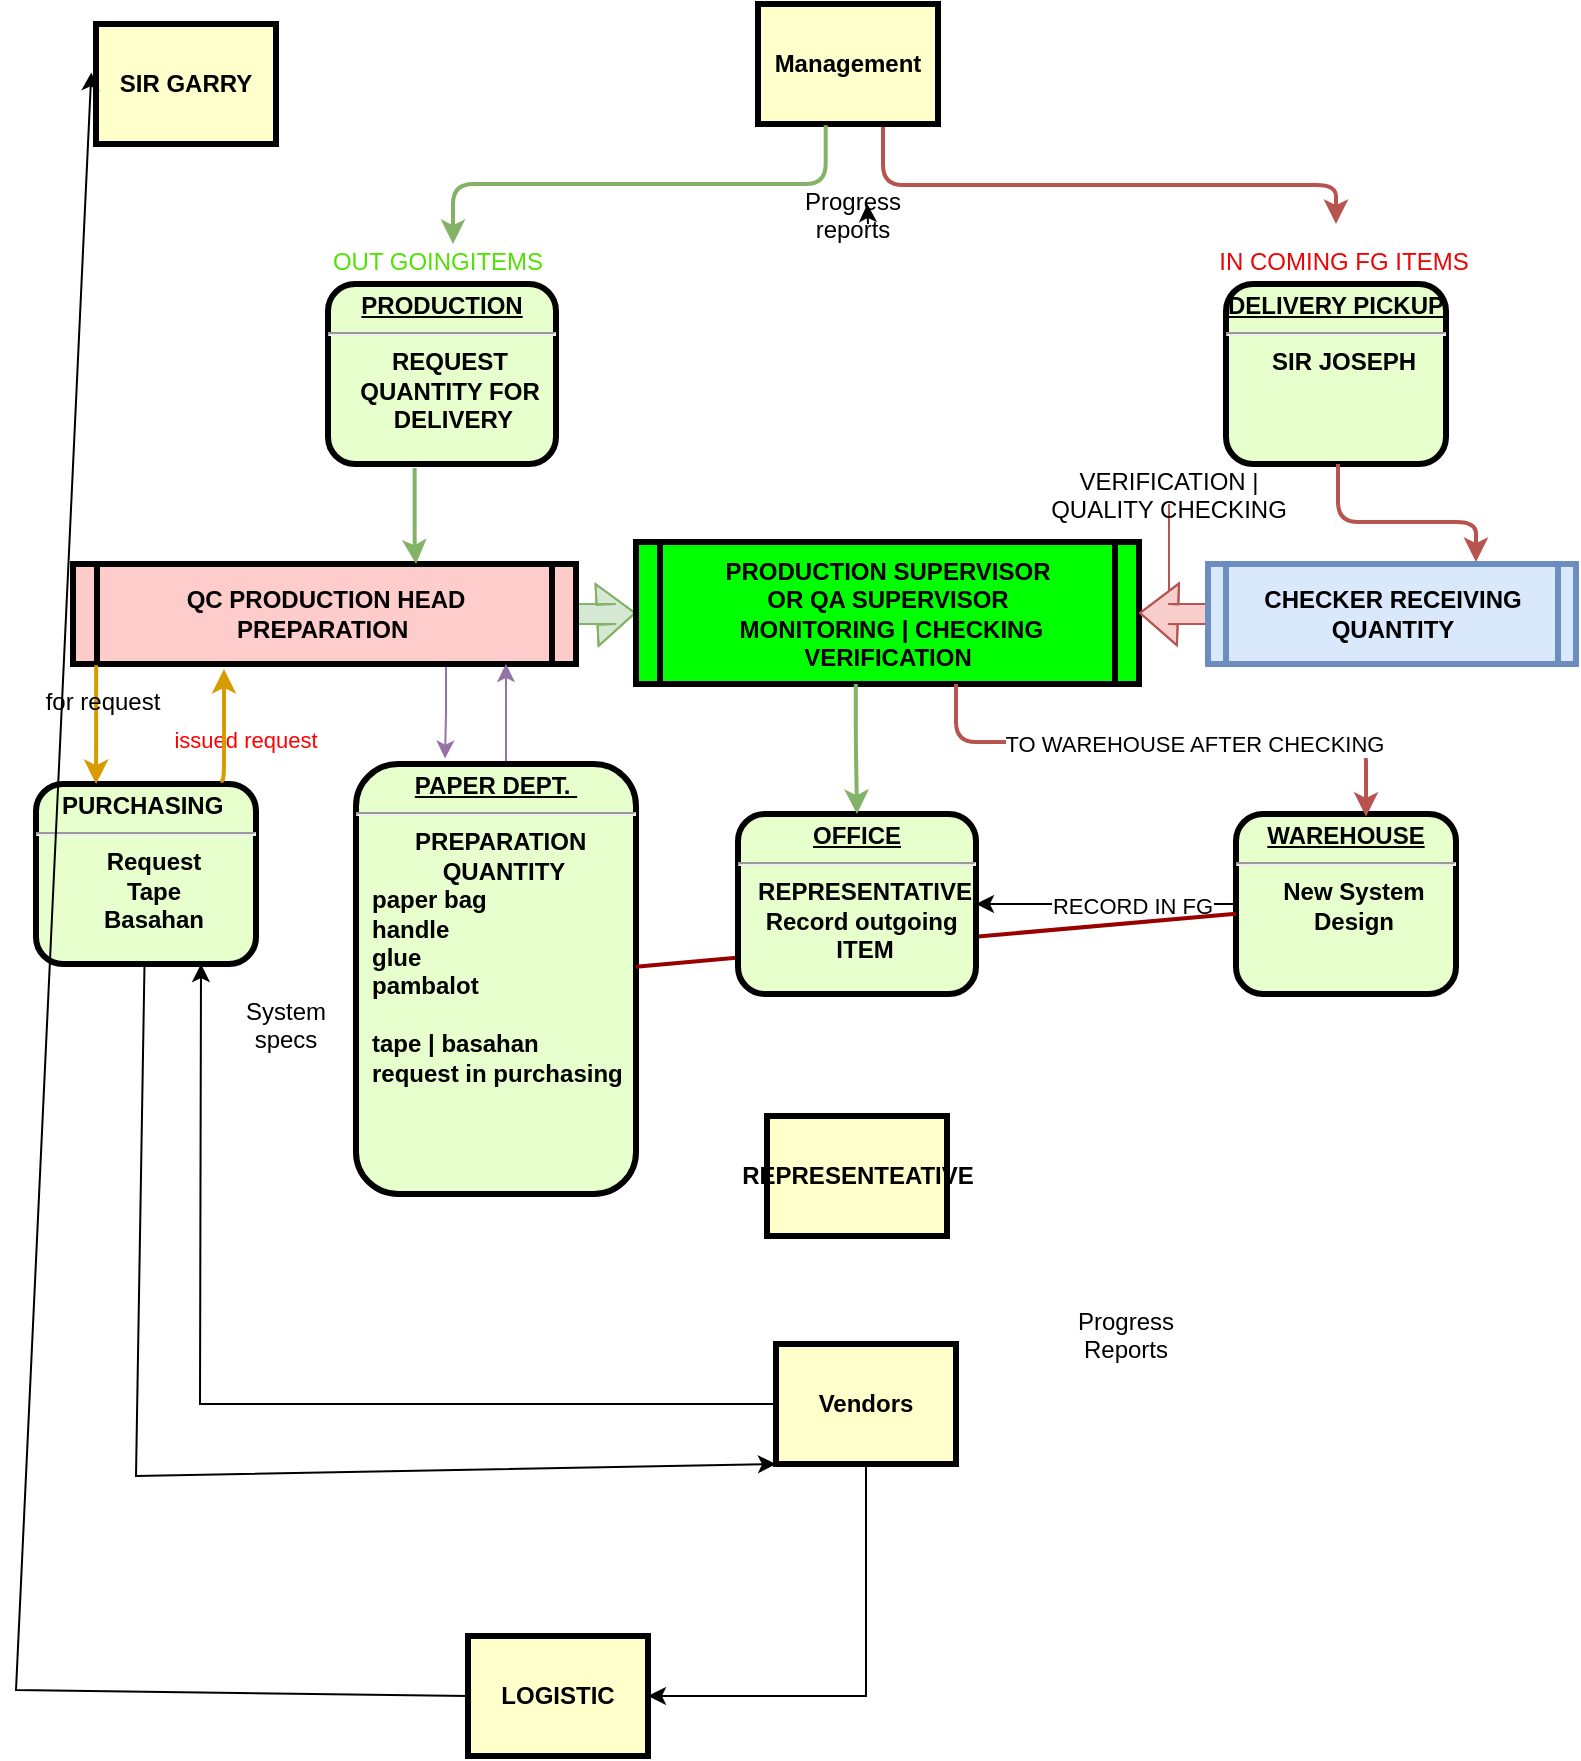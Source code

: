 <mxfile version="21.6.7" type="github">
  <diagram name="Page-1" id="c7558073-3199-34d8-9f00-42111426c3f3">
    <mxGraphModel dx="851" dy="460" grid="1" gridSize="10" guides="1" tooltips="1" connect="1" arrows="1" fold="1" page="1" pageScale="1" pageWidth="826" pageHeight="1169" background="none" math="0" shadow="0">
      <root>
        <mxCell id="0" />
        <mxCell id="1" parent="0" />
        <mxCell id="2" value="&lt;p style=&quot;margin: 0px; margin-top: 4px; text-align: center; text-decoration: underline;&quot;&gt;&lt;strong&gt;PRODUCTION&lt;br&gt;&lt;/strong&gt;&lt;/p&gt;&lt;hr&gt;&lt;p style=&quot;margin: 0px; margin-left: 8px;&quot;&gt;REQUEST&lt;/p&gt;&lt;p style=&quot;margin: 0px; margin-left: 8px;&quot;&gt;QUANTITY FOR&lt;/p&gt;&lt;p style=&quot;margin: 0px; margin-left: 8px;&quot;&gt;&amp;nbsp;DELIVERY&lt;/p&gt;" style="verticalAlign=middle;align=center;overflow=fill;fontSize=12;fontFamily=Helvetica;html=1;rounded=1;fontStyle=1;strokeWidth=3;fillColor=#E6FFCC" parent="1" vertex="1">
          <mxGeometry x="176" y="164" width="114" height="90" as="geometry" />
        </mxCell>
        <mxCell id="3" value="SIR GARRY" style="whiteSpace=wrap;align=center;verticalAlign=middle;fontStyle=1;strokeWidth=3;fillColor=#FFFFCC" parent="1" vertex="1">
          <mxGeometry x="60" y="34" width="90" height="60" as="geometry" />
        </mxCell>
        <mxCell id="P1de6zjuFpXmfByZqaUR-125" style="edgeStyle=orthogonalEdgeStyle;rounded=0;orthogonalLoop=1;jettySize=auto;html=1;entryX=0.319;entryY=-0.002;entryDx=0;entryDy=0;entryPerimeter=0;exitX=0.728;exitY=1.046;exitDx=0;exitDy=0;exitPerimeter=0;fillColor=#e1d5e7;strokeColor=#9673a6;" edge="1" parent="1">
          <mxGeometry relative="1" as="geometry">
            <mxPoint x="231.442" y="354.0" as="sourcePoint" />
            <mxPoint x="234.51" y="401.27" as="targetPoint" />
            <Array as="points">
              <mxPoint x="235" y="354" />
              <mxPoint x="235" y="378" />
              <mxPoint x="234" y="378" />
            </Array>
          </mxGeometry>
        </mxCell>
        <mxCell id="P1de6zjuFpXmfByZqaUR-131" style="edgeStyle=orthogonalEdgeStyle;rounded=0;orthogonalLoop=1;jettySize=auto;html=1;entryX=0;entryY=0.5;entryDx=0;entryDy=0;fillColor=#d5e8d4;strokeColor=#82b366;shape=flexArrow;" edge="1" parent="1" source="5" target="P1de6zjuFpXmfByZqaUR-117">
          <mxGeometry relative="1" as="geometry" />
        </mxCell>
        <mxCell id="5" value="QC PRODUCTION HEAD PREPARATION " style="shape=process;whiteSpace=wrap;align=center;verticalAlign=middle;size=0.048;fontStyle=1;strokeWidth=3;fillColor=#FFCCCC" parent="1" vertex="1">
          <mxGeometry x="48.5" y="304" width="251.5" height="50" as="geometry" />
        </mxCell>
        <mxCell id="8" value="&lt;p style=&quot;margin: 0px; margin-top: 4px; text-align: center; text-decoration: underline;&quot;&gt;&lt;strong&gt;DELIVERY PICKUP&lt;/strong&gt;&lt;/p&gt;&lt;hr&gt;&lt;p style=&quot;margin: 0px; margin-left: 8px;&quot;&gt;SIR JOSEPH&lt;/p&gt;" style="verticalAlign=middle;align=center;overflow=fill;fontSize=12;fontFamily=Helvetica;html=1;rounded=1;fontStyle=1;strokeWidth=3;fillColor=#E6FFCC" parent="1" vertex="1">
          <mxGeometry x="625" y="164" width="110" height="90" as="geometry" />
        </mxCell>
        <mxCell id="P1de6zjuFpXmfByZqaUR-148" style="edgeStyle=orthogonalEdgeStyle;rounded=0;orthogonalLoop=1;jettySize=auto;html=1;entryX=1;entryY=0.5;entryDx=0;entryDy=0;" edge="1" parent="1" source="9" target="P1de6zjuFpXmfByZqaUR-143">
          <mxGeometry relative="1" as="geometry" />
        </mxCell>
        <mxCell id="P1de6zjuFpXmfByZqaUR-149" value="RECORD IN FG" style="edgeLabel;html=1;align=center;verticalAlign=middle;resizable=0;points=[];" vertex="1" connectable="0" parent="P1de6zjuFpXmfByZqaUR-148">
          <mxGeometry x="-0.197" y="1" relative="1" as="geometry">
            <mxPoint as="offset" />
          </mxGeometry>
        </mxCell>
        <mxCell id="9" value="&lt;p style=&quot;margin: 0px; margin-top: 4px; text-align: center; text-decoration: underline;&quot;&gt;WAREHOUSE&lt;/p&gt;&lt;hr&gt;&lt;p style=&quot;margin: 0px; margin-left: 8px;&quot;&gt;New System&lt;/p&gt;&lt;p style=&quot;margin: 0px; margin-left: 8px;&quot;&gt;Design&lt;/p&gt;" style="verticalAlign=middle;align=center;overflow=fill;fontSize=12;fontFamily=Helvetica;html=1;rounded=1;fontStyle=1;strokeWidth=3;fillColor=#E6FFCC" parent="1" vertex="1">
          <mxGeometry x="630" y="429" width="110" height="90" as="geometry" />
        </mxCell>
        <mxCell id="P1de6zjuFpXmfByZqaUR-163" style="edgeStyle=none;rounded=0;orthogonalLoop=1;jettySize=auto;html=1;entryX=0;entryY=1;entryDx=0;entryDy=0;" edge="1" parent="1" source="10" target="15">
          <mxGeometry relative="1" as="geometry">
            <mxPoint x="100.0" y="720" as="targetPoint" />
            <Array as="points">
              <mxPoint x="80" y="760" />
            </Array>
          </mxGeometry>
        </mxCell>
        <mxCell id="10" value="&lt;p style=&quot;margin: 4px 0px 0px; text-align: center;&quot;&gt;&lt;strong style=&quot;&quot;&gt;&lt;strong style=&quot;&quot;&gt;PURCHASING&amp;nbsp;&lt;/strong&gt;&lt;br&gt;&lt;/strong&gt;&lt;/p&gt;&lt;hr&gt;&lt;p style=&quot;margin: 0px; margin-left: 8px;&quot;&gt;Request&lt;/p&gt;&lt;p style=&quot;margin: 0px; margin-left: 8px;&quot;&gt;Tape&lt;/p&gt;&lt;p style=&quot;margin: 0px; margin-left: 8px;&quot;&gt;Basahan&lt;/p&gt;" style="verticalAlign=middle;align=center;overflow=fill;fontSize=12;fontFamily=Helvetica;html=1;rounded=1;fontStyle=1;strokeWidth=3;fillColor=#E6FFCC" parent="1" vertex="1">
          <mxGeometry x="30.0" y="414" width="110" height="90" as="geometry" />
        </mxCell>
        <mxCell id="12" value="Management" style="whiteSpace=wrap;align=center;verticalAlign=middle;fontStyle=1;strokeWidth=3;fillColor=#FFFFCC" parent="1" vertex="1">
          <mxGeometry x="391" y="24.0" width="90" height="60" as="geometry" />
        </mxCell>
        <mxCell id="13" value="REPRESENTEATIVE" style="whiteSpace=wrap;align=center;verticalAlign=middle;fontStyle=1;strokeWidth=3;fillColor=#FFFFCC" parent="1" vertex="1">
          <mxGeometry x="395.5" y="580" width="90" height="60" as="geometry" />
        </mxCell>
        <mxCell id="P1de6zjuFpXmfByZqaUR-166" style="edgeStyle=none;rounded=0;orthogonalLoop=1;jettySize=auto;html=1;entryX=-0.026;entryY=0.404;entryDx=0;entryDy=0;exitX=0;exitY=0.5;exitDx=0;exitDy=0;entryPerimeter=0;" edge="1" parent="1" source="14" target="3">
          <mxGeometry relative="1" as="geometry">
            <mxPoint x="30" y="51" as="targetPoint" />
            <mxPoint x="216.0" y="858.601" as="sourcePoint" />
            <Array as="points">
              <mxPoint x="20" y="867" />
            </Array>
          </mxGeometry>
        </mxCell>
        <mxCell id="14" value="LOGISTIC" style="whiteSpace=wrap;align=center;verticalAlign=middle;fontStyle=1;strokeWidth=3;fillColor=#FFFFCC" parent="1" vertex="1">
          <mxGeometry x="246" y="840.0" width="90" height="60" as="geometry" />
        </mxCell>
        <mxCell id="P1de6zjuFpXmfByZqaUR-162" style="edgeStyle=none;rounded=0;orthogonalLoop=1;jettySize=auto;html=1;entryX=0.75;entryY=1;entryDx=0;entryDy=0;exitX=0;exitY=0.5;exitDx=0;exitDy=0;" edge="1" parent="1" source="15" target="10">
          <mxGeometry relative="1" as="geometry">
            <mxPoint x="123.5" y="504" as="targetPoint" />
            <mxPoint x="423.5" y="720.028" as="sourcePoint" />
            <Array as="points">
              <mxPoint x="260" y="724" />
              <mxPoint x="112" y="724" />
            </Array>
          </mxGeometry>
        </mxCell>
        <mxCell id="P1de6zjuFpXmfByZqaUR-164" style="edgeStyle=none;rounded=0;orthogonalLoop=1;jettySize=auto;html=1;entryX=1;entryY=0.5;entryDx=0;entryDy=0;" edge="1" parent="1" source="15" target="14">
          <mxGeometry relative="1" as="geometry">
            <Array as="points">
              <mxPoint x="445" y="870" />
            </Array>
          </mxGeometry>
        </mxCell>
        <mxCell id="15" value="Vendors" style="whiteSpace=wrap;align=center;verticalAlign=middle;fontStyle=1;strokeWidth=3;fillColor=#FFFFCC" parent="1" vertex="1">
          <mxGeometry x="400.0" y="694" width="90" height="60" as="geometry" />
        </mxCell>
        <mxCell id="P1de6zjuFpXmfByZqaUR-124" style="edgeStyle=orthogonalEdgeStyle;rounded=0;orthogonalLoop=1;jettySize=auto;html=1;entryX=0.821;entryY=0.98;entryDx=0;entryDy=0;entryPerimeter=0;fillColor=#e1d5e7;strokeColor=#9673a6;" edge="1" parent="1">
          <mxGeometry relative="1" as="geometry">
            <mxPoint x="270.001" y="405" as="sourcePoint" />
            <mxPoint x="264.991" y="354" as="targetPoint" />
            <Array as="points">
              <mxPoint x="265" y="405" />
            </Array>
          </mxGeometry>
        </mxCell>
        <mxCell id="11" value="&lt;p style=&quot;margin: 0px; margin-top: 4px; text-align: center; text-decoration: underline;&quot;&gt;PAPER DEPT.&amp;nbsp;&lt;/p&gt;&lt;hr&gt;&lt;p style=&quot;margin: 0px; margin-left: 8px;&quot;&gt;PREPARATION&amp;nbsp;&lt;/p&gt;&lt;p style=&quot;margin: 0px; margin-left: 8px;&quot;&gt;QUANTITY&lt;/p&gt;&lt;p style=&quot;text-align: left; margin: 0px 0px 0px 8px;&quot;&gt;&lt;span style=&quot;background-color: initial;&quot;&gt;paper bag&lt;/span&gt;&lt;/p&gt;&lt;p style=&quot;text-align: left; margin: 0px 0px 0px 8px;&quot;&gt;handle&lt;/p&gt;&lt;p style=&quot;text-align: left; margin: 0px 0px 0px 8px;&quot;&gt;glue&lt;/p&gt;&lt;p style=&quot;text-align: left; margin: 0px 0px 0px 8px;&quot;&gt;pambalot&lt;/p&gt;&lt;p style=&quot;text-align: left; margin: 0px 0px 0px 8px;&quot;&gt;&lt;br&gt;&lt;/p&gt;&lt;p style=&quot;text-align: left; margin: 0px 0px 0px 8px;&quot;&gt;tape | basahan&amp;nbsp;&lt;/p&gt;&lt;p style=&quot;text-align: left; margin: 0px 0px 0px 8px;&quot;&gt;request in purchasing&lt;/p&gt;" style="verticalAlign=middle;align=center;overflow=fill;fontSize=12;fontFamily=Helvetica;html=1;rounded=1;fontStyle=1;strokeWidth=3;fillColor=#E6FFCC" parent="1" vertex="1">
          <mxGeometry x="190" y="404" width="140" height="215" as="geometry" />
        </mxCell>
        <mxCell id="51" value="" style="endArrow=none;noEdgeStyle=1;strokeColor=#990000;strokeWidth=2" parent="1" source="9" target="11" edge="1">
          <mxGeometry relative="1" as="geometry">
            <mxPoint x="205.008" y="435" as="sourcePoint" />
            <mxPoint x="400.328" y="604" as="targetPoint" />
          </mxGeometry>
        </mxCell>
        <mxCell id="53" value="OUT GOINGITEMS&#xa;" style="text;spacingTop=-5;align=center;fontColor=#51e203;" parent="1" vertex="1">
          <mxGeometry x="216" y="144" width="30" height="20" as="geometry" />
        </mxCell>
        <mxCell id="58" value="" style="edgeStyle=elbowEdgeStyle;elbow=vertical;strokeColor=#82b366;strokeWidth=2;exitX=0.376;exitY=1.011;exitDx=0;exitDy=0;exitPerimeter=0;fillColor=#d5e8d4;entryX=0.75;entryY=0;entryDx=0;entryDy=0;" parent="1" source="12" target="53" edge="1">
          <mxGeometry width="100" height="100" relative="1" as="geometry">
            <mxPoint x="423.53" y="190.0" as="sourcePoint" />
            <mxPoint x="423.5" y="300.04" as="targetPoint" />
            <Array as="points">
              <mxPoint x="300" y="114" />
            </Array>
          </mxGeometry>
        </mxCell>
        <mxCell id="P1de6zjuFpXmfByZqaUR-106" style="edgeStyle=orthogonalEdgeStyle;rounded=0;orthogonalLoop=1;jettySize=auto;html=1;exitX=0.75;exitY=1;exitDx=0;exitDy=0;" edge="1" parent="1" source="62">
          <mxGeometry relative="1" as="geometry">
            <mxPoint x="445.667" y="124" as="targetPoint" />
          </mxGeometry>
        </mxCell>
        <mxCell id="62" value="Progress&#xa;reports" style="text;spacingTop=-5;align=center" parent="1" vertex="1">
          <mxGeometry x="423.5" y="114.0" width="30" height="20" as="geometry" />
        </mxCell>
        <mxCell id="P1de6zjuFpXmfByZqaUR-160" style="edgeStyle=none;rounded=0;orthogonalLoop=1;jettySize=auto;html=1;fillColor=#f8cecc;strokeColor=#b85450;" edge="1" parent="1" source="79">
          <mxGeometry relative="1" as="geometry">
            <mxPoint x="596.5" y="330" as="targetPoint" />
          </mxGeometry>
        </mxCell>
        <mxCell id="79" value="VERIFICATION | &#xa;QUALITY CHECKING" style="text;spacingTop=-5;align=center" parent="1" vertex="1">
          <mxGeometry x="581.5" y="254" width="30" height="20" as="geometry" />
        </mxCell>
        <mxCell id="82" value="Progress&#xa;Reports" style="text;spacingTop=-5;align=center" parent="1" vertex="1">
          <mxGeometry x="560.0" y="674.0" width="30" height="20" as="geometry" />
        </mxCell>
        <mxCell id="94" value="System&#xa;specs" style="text;spacingTop=-5;align=center" parent="1" vertex="1">
          <mxGeometry x="140.0" y="519.0" width="30" height="20" as="geometry" />
        </mxCell>
        <mxCell id="P1de6zjuFpXmfByZqaUR-98" style="edgeStyle=orthogonalEdgeStyle;rounded=0;orthogonalLoop=1;jettySize=auto;html=1;exitX=0.5;exitY=1;exitDx=0;exitDy=0;" edge="1" parent="1" source="53" target="53">
          <mxGeometry relative="1" as="geometry" />
        </mxCell>
        <mxCell id="P1de6zjuFpXmfByZqaUR-100" value="" style="edgeStyle=elbowEdgeStyle;elbow=vertical;strokeColor=#82b366;strokeWidth=2;exitX=0.38;exitY=1.022;exitDx=0;exitDy=0;exitPerimeter=0;fillColor=#d5e8d4;" edge="1" parent="1" source="2">
          <mxGeometry width="100" height="100" relative="1" as="geometry">
            <mxPoint x="236" y="254" as="sourcePoint" />
            <mxPoint x="220" y="304" as="targetPoint" />
            <Array as="points">
              <mxPoint x="230" y="294" />
            </Array>
          </mxGeometry>
        </mxCell>
        <mxCell id="P1de6zjuFpXmfByZqaUR-101" value="" style="edgeStyle=elbowEdgeStyle;elbow=vertical;strokeColor=#b85450;strokeWidth=2;exitX=0.376;exitY=1.011;exitDx=0;exitDy=0;exitPerimeter=0;fillColor=#f8cecc;" edge="1" parent="1">
          <mxGeometry width="100" height="100" relative="1" as="geometry">
            <mxPoint x="453.5" y="85.5" as="sourcePoint" />
            <mxPoint x="680" y="134" as="targetPoint" />
            <Array as="points">
              <mxPoint x="328.5" y="114.5" />
            </Array>
          </mxGeometry>
        </mxCell>
        <mxCell id="P1de6zjuFpXmfByZqaUR-102" value="IN COMING FG ITEMS&#xa;" style="text;spacingTop=-5;align=center;fontColor=#eb0505;" vertex="1" parent="1">
          <mxGeometry x="669" y="144" width="30" height="20" as="geometry" />
        </mxCell>
        <mxCell id="91" value="issued request" style="text;spacingTop=-5;align=center;fontSize=11;fontColor=#ff0000;" parent="1" vertex="1">
          <mxGeometry x="120" y="384.0" width="30" height="20" as="geometry" />
        </mxCell>
        <mxCell id="P1de6zjuFpXmfByZqaUR-108" value="" style="edgeStyle=elbowEdgeStyle;elbow=horizontal;strokeColor=#d79b00;strokeWidth=2;fillColor=#ffe6cc;entryX=0.304;entryY=1.051;entryDx=0;entryDy=0;entryPerimeter=0;exitX=0.838;exitY=-0.018;exitDx=0;exitDy=0;exitPerimeter=0;" edge="1" parent="1" source="10" target="5">
          <mxGeometry width="100" height="100" relative="1" as="geometry">
            <mxPoint x="124" y="448" as="sourcePoint" />
            <mxPoint x="124" y="394" as="targetPoint" />
            <Array as="points">
              <mxPoint x="124" y="414" />
            </Array>
          </mxGeometry>
        </mxCell>
        <mxCell id="P1de6zjuFpXmfByZqaUR-117" value="PRODUCTION SUPERVISOR&#xa;OR QA SUPERVISOR&#xa; MONITORING | CHECKING VERIFICATION" style="shape=process;whiteSpace=wrap;align=center;verticalAlign=middle;size=0.048;fontStyle=1;strokeWidth=3;fillColor=#00FF00;" vertex="1" parent="1">
          <mxGeometry x="330" y="293" width="251.5" height="71" as="geometry" />
        </mxCell>
        <mxCell id="P1de6zjuFpXmfByZqaUR-134" value="" style="edgeStyle=elbowEdgeStyle;elbow=vertical;strokeColor=#b85450;strokeWidth=2;exitX=0.5;exitY=1;exitDx=0;exitDy=0;fillColor=#f8cecc;" edge="1" parent="1">
          <mxGeometry width="100" height="100" relative="1" as="geometry">
            <mxPoint x="681" y="254" as="sourcePoint" />
            <mxPoint x="750" y="303" as="targetPoint" />
            <Array as="points">
              <mxPoint x="516" y="283" />
            </Array>
          </mxGeometry>
        </mxCell>
        <mxCell id="P1de6zjuFpXmfByZqaUR-141" style="edgeStyle=orthogonalEdgeStyle;rounded=0;orthogonalLoop=1;jettySize=auto;html=1;entryX=1;entryY=0.5;entryDx=0;entryDy=0;fillColor=#f8cecc;strokeColor=#b85450;shape=flexArrow;" edge="1" parent="1" source="P1de6zjuFpXmfByZqaUR-138" target="P1de6zjuFpXmfByZqaUR-117">
          <mxGeometry relative="1" as="geometry" />
        </mxCell>
        <mxCell id="P1de6zjuFpXmfByZqaUR-138" value="CHECKER RECEIVING QUANTITY" style="shape=process;whiteSpace=wrap;align=center;verticalAlign=middle;size=0.048;fontStyle=1;strokeWidth=3;fillColor=#dae8fc;strokeColor=#6c8ebf;" vertex="1" parent="1">
          <mxGeometry x="616" y="304" width="184" height="50" as="geometry" />
        </mxCell>
        <mxCell id="P1de6zjuFpXmfByZqaUR-139" value="" style="edgeStyle=elbowEdgeStyle;elbow=vertical;strokeColor=#d79b00;strokeWidth=2;fillColor=#ffe6cc;exitX=0.046;exitY=1.012;exitDx=0;exitDy=0;exitPerimeter=0;entryX=0.273;entryY=0;entryDx=0;entryDy=0;entryPerimeter=0;" edge="1" parent="1" source="5" target="10">
          <mxGeometry width="100" height="100" relative="1" as="geometry">
            <mxPoint x="60" y="355" as="sourcePoint" />
            <mxPoint x="60" y="449" as="targetPoint" />
            <Array as="points" />
          </mxGeometry>
        </mxCell>
        <mxCell id="90" value="for request&#xa;" style="text;spacingTop=-5;align=center;shadow=1;" parent="1" vertex="1">
          <mxGeometry x="48.5" y="364" width="30" height="20" as="geometry" />
        </mxCell>
        <mxCell id="P1de6zjuFpXmfByZqaUR-143" value="&lt;p style=&quot;margin: 0px; margin-top: 4px; text-align: center; text-decoration: underline;&quot;&gt;&lt;strong&gt;OFFICE&lt;/strong&gt;&lt;/p&gt;&lt;hr&gt;&lt;p style=&quot;margin: 0px; margin-left: 8px;&quot;&gt;REPRESENTATIVE&lt;/p&gt;&lt;p style=&quot;margin: 0px; margin-left: 8px;&quot;&gt;Record outgoing&amp;nbsp;&lt;/p&gt;&lt;p style=&quot;margin: 0px; margin-left: 8px;&quot;&gt;ITEM&lt;/p&gt;" style="verticalAlign=middle;align=center;overflow=fill;fontSize=12;fontFamily=Helvetica;html=1;rounded=1;fontStyle=1;strokeWidth=3;fillColor=#E6FFCC" vertex="1" parent="1">
          <mxGeometry x="381" y="429" width="119" height="90" as="geometry" />
        </mxCell>
        <mxCell id="P1de6zjuFpXmfByZqaUR-144" value="" style="edgeStyle=elbowEdgeStyle;elbow=vertical;strokeColor=#82b366;strokeWidth=2;exitX=0.437;exitY=1;exitDx=0;exitDy=0;exitPerimeter=0;fillColor=#d5e8d4;entryX=0.5;entryY=0;entryDx=0;entryDy=0;" edge="1" parent="1" source="P1de6zjuFpXmfByZqaUR-117" target="P1de6zjuFpXmfByZqaUR-143">
          <mxGeometry width="100" height="100" relative="1" as="geometry">
            <mxPoint x="432" y="364" as="sourcePoint" />
            <mxPoint x="450" y="414" as="targetPoint" />
            <Array as="points">
              <mxPoint x="440" y="393" />
            </Array>
          </mxGeometry>
        </mxCell>
        <mxCell id="P1de6zjuFpXmfByZqaUR-146" value="" style="edgeStyle=elbowEdgeStyle;elbow=vertical;strokeColor=#b85450;strokeWidth=2;exitX=0.376;exitY=1.011;exitDx=0;exitDy=0;exitPerimeter=0;fillColor=#f8cecc;entryX=0.591;entryY=0.015;entryDx=0;entryDy=0;entryPerimeter=0;" edge="1" parent="1" target="9">
          <mxGeometry width="100" height="100" relative="1" as="geometry">
            <mxPoint x="490" y="364" as="sourcePoint" />
            <mxPoint x="716.5" y="412.5" as="targetPoint" />
            <Array as="points">
              <mxPoint x="365" y="393" />
            </Array>
          </mxGeometry>
        </mxCell>
        <mxCell id="P1de6zjuFpXmfByZqaUR-150" value="TO WAREHOUSE AFTER CHECKING" style="edgeLabel;html=1;align=center;verticalAlign=middle;resizable=0;points=[];" vertex="1" connectable="0" parent="P1de6zjuFpXmfByZqaUR-146">
          <mxGeometry x="0.091" y="-1" relative="1" as="geometry">
            <mxPoint as="offset" />
          </mxGeometry>
        </mxCell>
      </root>
    </mxGraphModel>
  </diagram>
</mxfile>
